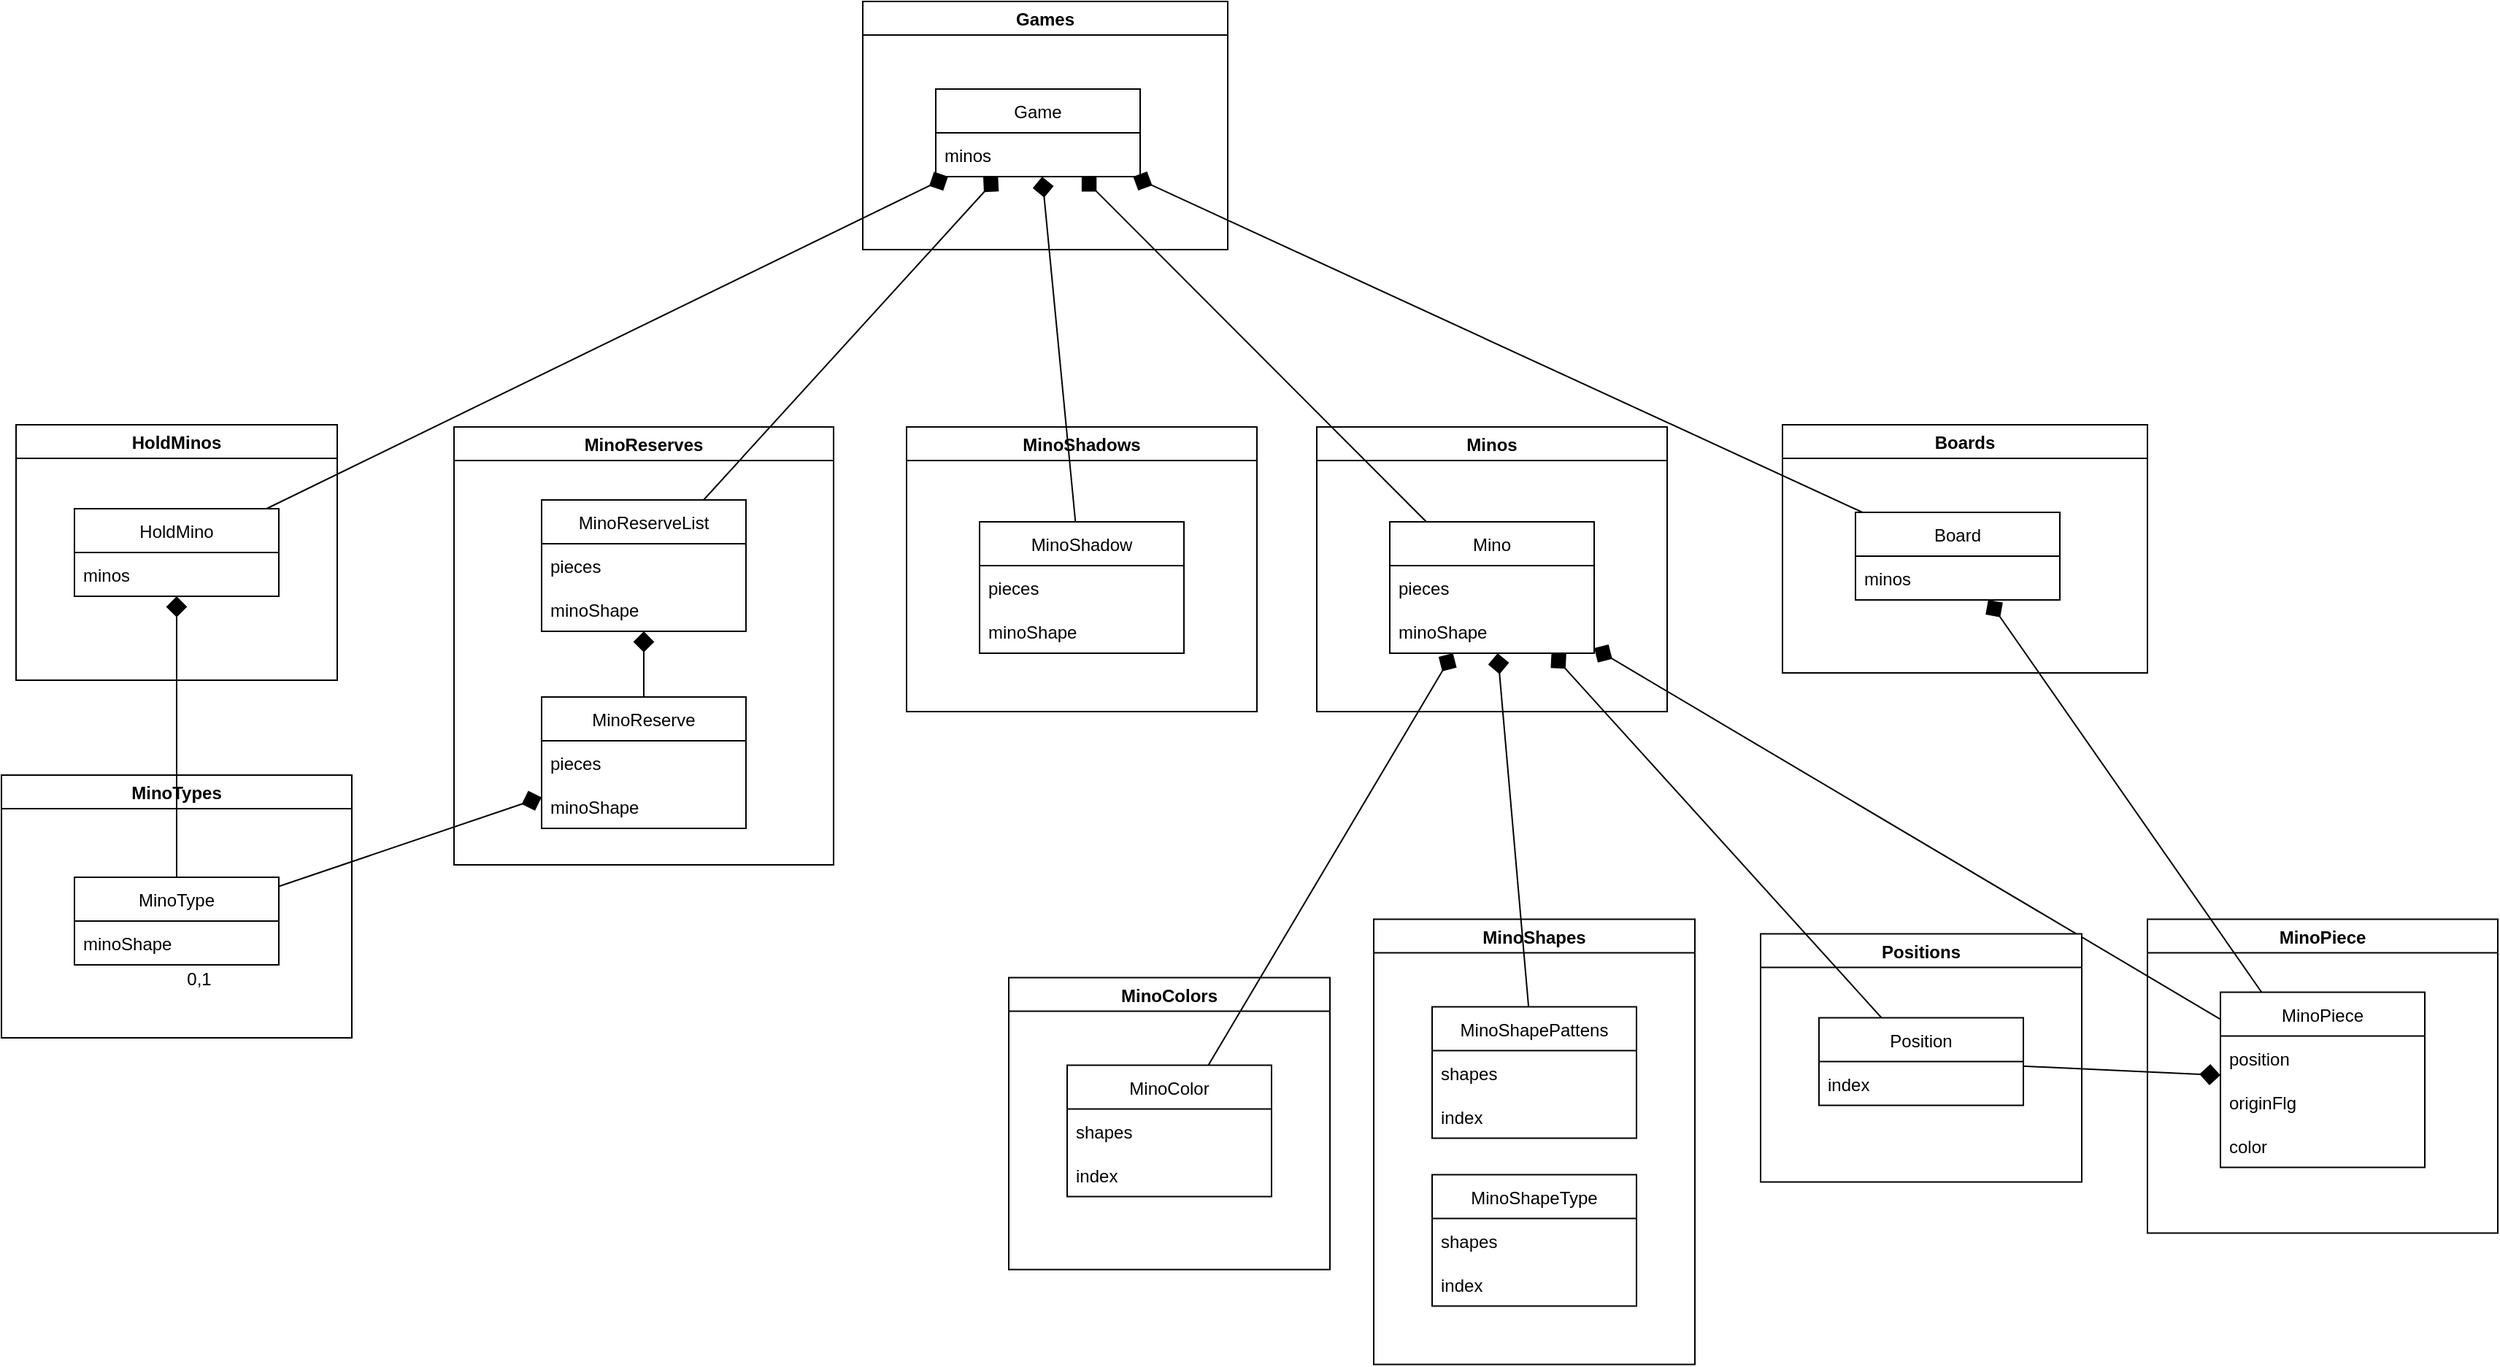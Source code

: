 <mxfile>
    <diagram id="fSDzdaiqiIrGswN6Lgxn" name="Page-2">
        <mxGraphModel dx="1629" dy="1070" grid="1" gridSize="10" guides="1" tooltips="1" connect="1" arrows="1" fold="1" page="1" pageScale="1" pageWidth="827" pageHeight="1169" math="0" shadow="0">
            <root>
                <mxCell id="vydhzJdUwcYbl4KOV0Tx-0"/>
                <mxCell id="vydhzJdUwcYbl4KOV0Tx-1" parent="vydhzJdUwcYbl4KOV0Tx-0"/>
                <mxCell id="0TNcD-d8OT3OA091DyvI-8" style="edgeStyle=none;html=1;endArrow=diamond;endFill=1;endSize=12;" parent="vydhzJdUwcYbl4KOV0Tx-1" source="2jhm1cyV669PDyRiHuix-45" target="0TNcD-d8OT3OA091DyvI-0" edge="1">
                    <mxGeometry relative="1" as="geometry">
                        <mxPoint x="1004.66" y="1116.25" as="sourcePoint"/>
                        <mxPoint x="1004.66" y="1056.25" as="targetPoint"/>
                    </mxGeometry>
                </mxCell>
                <mxCell id="0TNcD-d8OT3OA091DyvI-23" value="Minos" style="swimlane;" parent="vydhzJdUwcYbl4KOV0Tx-1" vertex="1">
                    <mxGeometry x="1001" y="401.5" width="240" height="195" as="geometry"/>
                </mxCell>
                <mxCell id="0TNcD-d8OT3OA091DyvI-0" value="Mino" style="swimlane;fontStyle=0;childLayout=stackLayout;horizontal=1;startSize=30;horizontalStack=0;resizeParent=1;resizeParentMax=0;resizeLast=0;collapsible=1;marginBottom=0;" parent="0TNcD-d8OT3OA091DyvI-23" vertex="1">
                    <mxGeometry x="50" y="65" width="140" height="90" as="geometry"/>
                </mxCell>
                <mxCell id="0TNcD-d8OT3OA091DyvI-1" value="pieces" style="text;strokeColor=none;fillColor=none;align=left;verticalAlign=middle;spacingLeft=4;spacingRight=4;overflow=hidden;points=[[0,0.5],[1,0.5]];portConstraint=eastwest;rotatable=0;" parent="0TNcD-d8OT3OA091DyvI-0" vertex="1">
                    <mxGeometry y="30" width="140" height="30" as="geometry"/>
                </mxCell>
                <mxCell id="0TNcD-d8OT3OA091DyvI-2" value="minoShape" style="text;strokeColor=none;fillColor=none;align=left;verticalAlign=middle;spacingLeft=4;spacingRight=4;overflow=hidden;points=[[0,0.5],[1,0.5]];portConstraint=eastwest;rotatable=0;" parent="0TNcD-d8OT3OA091DyvI-0" vertex="1">
                    <mxGeometry y="60" width="140" height="30" as="geometry"/>
                </mxCell>
                <mxCell id="2jhm1cyV669PDyRiHuix-4" value="Boards" style="swimlane;" parent="vydhzJdUwcYbl4KOV0Tx-1" vertex="1">
                    <mxGeometry x="1320" y="400" width="250" height="170" as="geometry"/>
                </mxCell>
                <mxCell id="2jhm1cyV669PDyRiHuix-0" value="Board" style="swimlane;fontStyle=0;childLayout=stackLayout;horizontal=1;startSize=30;horizontalStack=0;resizeParent=1;resizeParentMax=0;resizeLast=0;collapsible=1;marginBottom=0;" parent="2jhm1cyV669PDyRiHuix-4" vertex="1">
                    <mxGeometry x="50" y="60" width="140" height="60" as="geometry">
                        <mxRectangle x="190" y="250" width="60" height="30" as="alternateBounds"/>
                    </mxGeometry>
                </mxCell>
                <mxCell id="2jhm1cyV669PDyRiHuix-1" value="minos" style="text;strokeColor=none;fillColor=none;align=left;verticalAlign=middle;spacingLeft=4;spacingRight=4;overflow=hidden;points=[[0,0.5],[1,0.5]];portConstraint=eastwest;rotatable=0;" parent="2jhm1cyV669PDyRiHuix-0" vertex="1">
                    <mxGeometry y="30" width="140" height="30" as="geometry"/>
                </mxCell>
                <mxCell id="2jhm1cyV669PDyRiHuix-9" value="HoldMinos" style="swimlane;" parent="vydhzJdUwcYbl4KOV0Tx-1" vertex="1">
                    <mxGeometry x="110" y="400" width="220" height="175" as="geometry"/>
                </mxCell>
                <mxCell id="2jhm1cyV669PDyRiHuix-10" value="HoldMino" style="swimlane;fontStyle=0;childLayout=stackLayout;horizontal=1;startSize=30;horizontalStack=0;resizeParent=1;resizeParentMax=0;resizeLast=0;collapsible=1;marginBottom=0;" parent="2jhm1cyV669PDyRiHuix-9" vertex="1">
                    <mxGeometry x="40" y="57.5" width="140" height="60" as="geometry">
                        <mxRectangle x="190" y="250" width="60" height="30" as="alternateBounds"/>
                    </mxGeometry>
                </mxCell>
                <mxCell id="2jhm1cyV669PDyRiHuix-11" value="minos" style="text;strokeColor=none;fillColor=none;align=left;verticalAlign=middle;spacingLeft=4;spacingRight=4;overflow=hidden;points=[[0,0.5],[1,0.5]];portConstraint=eastwest;rotatable=0;" parent="2jhm1cyV669PDyRiHuix-10" vertex="1">
                    <mxGeometry y="30" width="140" height="30" as="geometry"/>
                </mxCell>
                <mxCell id="2jhm1cyV669PDyRiHuix-12" value="MinoShapes" style="swimlane;" parent="vydhzJdUwcYbl4KOV0Tx-1" vertex="1">
                    <mxGeometry x="1040" y="738.75" width="220" height="305" as="geometry"/>
                </mxCell>
                <mxCell id="2jhm1cyV669PDyRiHuix-14" value="MinoShapePattens" style="swimlane;fontStyle=0;childLayout=stackLayout;horizontal=1;startSize=30;horizontalStack=0;resizeParent=1;resizeParentMax=0;resizeLast=0;collapsible=1;marginBottom=0;" parent="2jhm1cyV669PDyRiHuix-12" vertex="1">
                    <mxGeometry x="40" y="60" width="140" height="90" as="geometry"/>
                </mxCell>
                <mxCell id="2jhm1cyV669PDyRiHuix-15" value="shapes" style="text;strokeColor=none;fillColor=none;align=left;verticalAlign=middle;spacingLeft=4;spacingRight=4;overflow=hidden;points=[[0,0.5],[1,0.5]];portConstraint=eastwest;rotatable=0;" parent="2jhm1cyV669PDyRiHuix-14" vertex="1">
                    <mxGeometry y="30" width="140" height="30" as="geometry"/>
                </mxCell>
                <mxCell id="2jhm1cyV669PDyRiHuix-16" value="index" style="text;strokeColor=none;fillColor=none;align=left;verticalAlign=middle;spacingLeft=4;spacingRight=4;overflow=hidden;points=[[0,0.5],[1,0.5]];portConstraint=eastwest;rotatable=0;" parent="2jhm1cyV669PDyRiHuix-14" vertex="1">
                    <mxGeometry y="60" width="140" height="30" as="geometry"/>
                </mxCell>
                <mxCell id="2jhm1cyV669PDyRiHuix-17" value="MinoShapeType" style="swimlane;fontStyle=0;childLayout=stackLayout;horizontal=1;startSize=30;horizontalStack=0;resizeParent=1;resizeParentMax=0;resizeLast=0;collapsible=1;marginBottom=0;" parent="2jhm1cyV669PDyRiHuix-12" vertex="1">
                    <mxGeometry x="40" y="175" width="140" height="90" as="geometry"/>
                </mxCell>
                <mxCell id="2jhm1cyV669PDyRiHuix-18" value="shapes" style="text;strokeColor=none;fillColor=none;align=left;verticalAlign=middle;spacingLeft=4;spacingRight=4;overflow=hidden;points=[[0,0.5],[1,0.5]];portConstraint=eastwest;rotatable=0;" parent="2jhm1cyV669PDyRiHuix-17" vertex="1">
                    <mxGeometry y="30" width="140" height="30" as="geometry"/>
                </mxCell>
                <mxCell id="2jhm1cyV669PDyRiHuix-19" value="index" style="text;strokeColor=none;fillColor=none;align=left;verticalAlign=middle;spacingLeft=4;spacingRight=4;overflow=hidden;points=[[0,0.5],[1,0.5]];portConstraint=eastwest;rotatable=0;" parent="2jhm1cyV669PDyRiHuix-17" vertex="1">
                    <mxGeometry y="60" width="140" height="30" as="geometry"/>
                </mxCell>
                <mxCell id="2jhm1cyV669PDyRiHuix-20" value="MinoColors" style="swimlane;" parent="vydhzJdUwcYbl4KOV0Tx-1" vertex="1">
                    <mxGeometry x="790" y="778.75" width="220" height="200" as="geometry"/>
                </mxCell>
                <mxCell id="2jhm1cyV669PDyRiHuix-21" value="MinoColor" style="swimlane;fontStyle=0;childLayout=stackLayout;horizontal=1;startSize=30;horizontalStack=0;resizeParent=1;resizeParentMax=0;resizeLast=0;collapsible=1;marginBottom=0;" parent="2jhm1cyV669PDyRiHuix-20" vertex="1">
                    <mxGeometry x="40" y="60" width="140" height="90" as="geometry"/>
                </mxCell>
                <mxCell id="2jhm1cyV669PDyRiHuix-22" value="shapes" style="text;strokeColor=none;fillColor=none;align=left;verticalAlign=middle;spacingLeft=4;spacingRight=4;overflow=hidden;points=[[0,0.5],[1,0.5]];portConstraint=eastwest;rotatable=0;" parent="2jhm1cyV669PDyRiHuix-21" vertex="1">
                    <mxGeometry y="30" width="140" height="30" as="geometry"/>
                </mxCell>
                <mxCell id="2jhm1cyV669PDyRiHuix-23" value="index" style="text;strokeColor=none;fillColor=none;align=left;verticalAlign=middle;spacingLeft=4;spacingRight=4;overflow=hidden;points=[[0,0.5],[1,0.5]];portConstraint=eastwest;rotatable=0;" parent="2jhm1cyV669PDyRiHuix-21" vertex="1">
                    <mxGeometry y="60" width="140" height="30" as="geometry"/>
                </mxCell>
                <mxCell id="2jhm1cyV669PDyRiHuix-34" value="Positions" style="swimlane;" parent="vydhzJdUwcYbl4KOV0Tx-1" vertex="1">
                    <mxGeometry x="1305" y="748.75" width="220" height="170" as="geometry"/>
                </mxCell>
                <mxCell id="2jhm1cyV669PDyRiHuix-35" value="Position" style="swimlane;fontStyle=0;childLayout=stackLayout;horizontal=1;startSize=30;horizontalStack=0;resizeParent=1;resizeParentMax=0;resizeLast=0;collapsible=1;marginBottom=0;" parent="2jhm1cyV669PDyRiHuix-34" vertex="1">
                    <mxGeometry x="40" y="57.5" width="140" height="60" as="geometry"/>
                </mxCell>
                <mxCell id="2jhm1cyV669PDyRiHuix-37" value="index" style="text;strokeColor=none;fillColor=none;align=left;verticalAlign=middle;spacingLeft=4;spacingRight=4;overflow=hidden;points=[[0,0.5],[1,0.5]];portConstraint=eastwest;rotatable=0;" parent="2jhm1cyV669PDyRiHuix-35" vertex="1">
                    <mxGeometry y="30" width="140" height="30" as="geometry"/>
                </mxCell>
                <mxCell id="2jhm1cyV669PDyRiHuix-41" value="MinoPiece" style="swimlane;" parent="vydhzJdUwcYbl4KOV0Tx-1" vertex="1">
                    <mxGeometry x="1570" y="738.75" width="240" height="215" as="geometry"/>
                </mxCell>
                <mxCell id="2jhm1cyV669PDyRiHuix-45" value="MinoPiece" style="swimlane;fontStyle=0;childLayout=stackLayout;horizontal=1;startSize=30;horizontalStack=0;resizeParent=1;resizeParentMax=0;resizeLast=0;collapsible=1;marginBottom=0;" parent="2jhm1cyV669PDyRiHuix-41" vertex="1">
                    <mxGeometry x="50" y="50" width="140" height="120" as="geometry"/>
                </mxCell>
                <mxCell id="2jhm1cyV669PDyRiHuix-46" value="position" style="text;strokeColor=none;fillColor=none;align=left;verticalAlign=middle;spacingLeft=4;spacingRight=4;overflow=hidden;points=[[0,0.5],[1,0.5]];portConstraint=eastwest;rotatable=0;" parent="2jhm1cyV669PDyRiHuix-45" vertex="1">
                    <mxGeometry y="30" width="140" height="30" as="geometry"/>
                </mxCell>
                <mxCell id="2jhm1cyV669PDyRiHuix-47" value="originFlg" style="text;strokeColor=none;fillColor=none;align=left;verticalAlign=middle;spacingLeft=4;spacingRight=4;overflow=hidden;points=[[0,0.5],[1,0.5]];portConstraint=eastwest;rotatable=0;" parent="2jhm1cyV669PDyRiHuix-45" vertex="1">
                    <mxGeometry y="60" width="140" height="30" as="geometry"/>
                </mxCell>
                <mxCell id="2jhm1cyV669PDyRiHuix-48" value="color" style="text;strokeColor=none;fillColor=none;align=left;verticalAlign=middle;spacingLeft=4;spacingRight=4;overflow=hidden;points=[[0,0.5],[1,0.5]];portConstraint=eastwest;rotatable=0;" parent="2jhm1cyV669PDyRiHuix-45" vertex="1">
                    <mxGeometry y="90" width="140" height="30" as="geometry"/>
                </mxCell>
                <mxCell id="2jhm1cyV669PDyRiHuix-50" style="edgeStyle=none;html=1;endArrow=diamond;endFill=1;endSize=12;" parent="vydhzJdUwcYbl4KOV0Tx-1" source="2jhm1cyV669PDyRiHuix-45" target="2jhm1cyV669PDyRiHuix-0" edge="1">
                    <mxGeometry relative="1" as="geometry">
                        <mxPoint x="685" y="1193.75" as="sourcePoint"/>
                        <mxPoint x="865" y="1193.75" as="targetPoint"/>
                    </mxGeometry>
                </mxCell>
                <mxCell id="2jhm1cyV669PDyRiHuix-54" style="edgeStyle=none;html=1;endArrow=diamond;endFill=1;endSize=12;" parent="vydhzJdUwcYbl4KOV0Tx-1" source="2jhm1cyV669PDyRiHuix-35" target="0TNcD-d8OT3OA091DyvI-0" edge="1">
                    <mxGeometry relative="1" as="geometry">
                        <mxPoint x="915" y="1098.75" as="sourcePoint"/>
                        <mxPoint x="765" y="1278.75" as="targetPoint"/>
                    </mxGeometry>
                </mxCell>
                <mxCell id="2jhm1cyV669PDyRiHuix-55" style="edgeStyle=none;html=1;endArrow=diamond;endFill=1;endSize=12;" parent="vydhzJdUwcYbl4KOV0Tx-1" source="2jhm1cyV669PDyRiHuix-21" target="0TNcD-d8OT3OA091DyvI-0" edge="1">
                    <mxGeometry relative="1" as="geometry">
                        <mxPoint x="685" y="1379.917" as="sourcePoint"/>
                        <mxPoint x="775" y="1398.75" as="targetPoint"/>
                    </mxGeometry>
                </mxCell>
                <mxCell id="2jhm1cyV669PDyRiHuix-56" style="edgeStyle=none;html=1;endArrow=diamond;endFill=1;endSize=12;" parent="vydhzJdUwcYbl4KOV0Tx-1" source="2jhm1cyV669PDyRiHuix-14" target="0TNcD-d8OT3OA091DyvI-0" edge="1">
                    <mxGeometry relative="1" as="geometry">
                        <mxPoint x="685" y="1397.785" as="sourcePoint"/>
                        <mxPoint x="705" y="1528.75" as="targetPoint"/>
                    </mxGeometry>
                </mxCell>
                <mxCell id="2jhm1cyV669PDyRiHuix-58" value="MinoReserves" style="swimlane;" parent="vydhzJdUwcYbl4KOV0Tx-1" vertex="1">
                    <mxGeometry x="410" y="401.5" width="260" height="300" as="geometry"/>
                </mxCell>
                <mxCell id="2jhm1cyV669PDyRiHuix-60" value="MinoReserve" style="swimlane;fontStyle=0;childLayout=stackLayout;horizontal=1;startSize=30;horizontalStack=0;resizeParent=1;resizeParentMax=0;resizeLast=0;collapsible=1;marginBottom=0;" parent="2jhm1cyV669PDyRiHuix-58" vertex="1">
                    <mxGeometry x="60" y="185" width="140" height="90" as="geometry"/>
                </mxCell>
                <mxCell id="2jhm1cyV669PDyRiHuix-61" value="pieces" style="text;strokeColor=none;fillColor=none;align=left;verticalAlign=middle;spacingLeft=4;spacingRight=4;overflow=hidden;points=[[0,0.5],[1,0.5]];portConstraint=eastwest;rotatable=0;" parent="2jhm1cyV669PDyRiHuix-60" vertex="1">
                    <mxGeometry y="30" width="140" height="30" as="geometry"/>
                </mxCell>
                <mxCell id="2jhm1cyV669PDyRiHuix-62" value="minoShape" style="text;strokeColor=none;fillColor=none;align=left;verticalAlign=middle;spacingLeft=4;spacingRight=4;overflow=hidden;points=[[0,0.5],[1,0.5]];portConstraint=eastwest;rotatable=0;" parent="2jhm1cyV669PDyRiHuix-60" vertex="1">
                    <mxGeometry y="60" width="140" height="30" as="geometry"/>
                </mxCell>
                <mxCell id="2jhm1cyV669PDyRiHuix-63" value="MinoReserveList" style="swimlane;fontStyle=0;childLayout=stackLayout;horizontal=1;startSize=30;horizontalStack=0;resizeParent=1;resizeParentMax=0;resizeLast=0;collapsible=1;marginBottom=0;" parent="2jhm1cyV669PDyRiHuix-58" vertex="1">
                    <mxGeometry x="60" y="50" width="140" height="90" as="geometry"/>
                </mxCell>
                <mxCell id="2jhm1cyV669PDyRiHuix-64" value="pieces" style="text;strokeColor=none;fillColor=none;align=left;verticalAlign=middle;spacingLeft=4;spacingRight=4;overflow=hidden;points=[[0,0.5],[1,0.5]];portConstraint=eastwest;rotatable=0;" parent="2jhm1cyV669PDyRiHuix-63" vertex="1">
                    <mxGeometry y="30" width="140" height="30" as="geometry"/>
                </mxCell>
                <mxCell id="2jhm1cyV669PDyRiHuix-65" value="minoShape" style="text;strokeColor=none;fillColor=none;align=left;verticalAlign=middle;spacingLeft=4;spacingRight=4;overflow=hidden;points=[[0,0.5],[1,0.5]];portConstraint=eastwest;rotatable=0;" parent="2jhm1cyV669PDyRiHuix-63" vertex="1">
                    <mxGeometry y="60" width="140" height="30" as="geometry"/>
                </mxCell>
                <mxCell id="2jhm1cyV669PDyRiHuix-66" style="edgeStyle=none;html=1;endArrow=diamond;endFill=1;endSize=12;" parent="2jhm1cyV669PDyRiHuix-58" source="2jhm1cyV669PDyRiHuix-60" target="2jhm1cyV669PDyRiHuix-63" edge="1">
                    <mxGeometry relative="1" as="geometry">
                        <mxPoint x="210" y="-141.613" as="sourcePoint"/>
                        <mxPoint x="380" y="-48.387" as="targetPoint"/>
                    </mxGeometry>
                </mxCell>
                <mxCell id="2jhm1cyV669PDyRiHuix-68" value="MinoTypes" style="swimlane;" parent="vydhzJdUwcYbl4KOV0Tx-1" vertex="1">
                    <mxGeometry x="100" y="640" width="240" height="180" as="geometry"/>
                </mxCell>
                <mxCell id="2jhm1cyV669PDyRiHuix-72" value="MinoType" style="swimlane;fontStyle=0;childLayout=stackLayout;horizontal=1;startSize=30;horizontalStack=0;resizeParent=1;resizeParentMax=0;resizeLast=0;collapsible=1;marginBottom=0;" parent="2jhm1cyV669PDyRiHuix-68" vertex="1">
                    <mxGeometry x="50" y="70" width="140" height="60" as="geometry"/>
                </mxCell>
                <mxCell id="2jhm1cyV669PDyRiHuix-74" value="minoShape" style="text;strokeColor=none;fillColor=none;align=left;verticalAlign=middle;spacingLeft=4;spacingRight=4;overflow=hidden;points=[[0,0.5],[1,0.5]];portConstraint=eastwest;rotatable=0;" parent="2jhm1cyV669PDyRiHuix-72" vertex="1">
                    <mxGeometry y="30" width="140" height="30" as="geometry"/>
                </mxCell>
                <mxCell id="2jhm1cyV669PDyRiHuix-89" value="0,1" style="text;html=1;align=center;verticalAlign=middle;resizable=0;points=[];autosize=1;strokeColor=none;fillColor=none;" parent="2jhm1cyV669PDyRiHuix-68" vertex="1">
                    <mxGeometry x="120" y="130" width="30" height="20" as="geometry"/>
                </mxCell>
                <mxCell id="2jhm1cyV669PDyRiHuix-77" style="edgeStyle=none;html=1;endArrow=diamond;endFill=1;endSize=12;" parent="vydhzJdUwcYbl4KOV0Tx-1" source="2jhm1cyV669PDyRiHuix-72" target="2jhm1cyV669PDyRiHuix-60" edge="1">
                    <mxGeometry relative="1" as="geometry">
                        <mxPoint x="115" y="1605" as="sourcePoint"/>
                        <mxPoint x="405" y="1660" as="targetPoint"/>
                    </mxGeometry>
                </mxCell>
                <mxCell id="2jhm1cyV669PDyRiHuix-82" style="edgeStyle=none;html=1;endArrow=diamond;endFill=1;endSize=12;" parent="vydhzJdUwcYbl4KOV0Tx-1" source="2jhm1cyV669PDyRiHuix-35" target="2jhm1cyV669PDyRiHuix-45" edge="1">
                    <mxGeometry relative="1" as="geometry">
                        <mxPoint x="892.368" y="1158.75" as="sourcePoint"/>
                        <mxPoint x="663.947" y="1368.75" as="targetPoint"/>
                    </mxGeometry>
                </mxCell>
                <mxCell id="2jhm1cyV669PDyRiHuix-84" style="edgeStyle=none;html=1;endArrow=diamond;endFill=1;endSize=12;" parent="vydhzJdUwcYbl4KOV0Tx-1" source="2jhm1cyV669PDyRiHuix-72" target="2jhm1cyV669PDyRiHuix-10" edge="1">
                    <mxGeometry relative="1" as="geometry">
                        <mxPoint x="525" y="1668.824" as="sourcePoint"/>
                        <mxPoint x="325" y="1751.176" as="targetPoint"/>
                    </mxGeometry>
                </mxCell>
                <mxCell id="80-kR5OrT3eD82mCVruA-0" value="Games" style="swimlane;" vertex="1" parent="vydhzJdUwcYbl4KOV0Tx-1">
                    <mxGeometry x="690" y="110" width="250" height="170" as="geometry"/>
                </mxCell>
                <mxCell id="80-kR5OrT3eD82mCVruA-1" value="Game" style="swimlane;fontStyle=0;childLayout=stackLayout;horizontal=1;startSize=30;horizontalStack=0;resizeParent=1;resizeParentMax=0;resizeLast=0;collapsible=1;marginBottom=0;" vertex="1" parent="80-kR5OrT3eD82mCVruA-0">
                    <mxGeometry x="50" y="60" width="140" height="60" as="geometry">
                        <mxRectangle x="190" y="250" width="60" height="30" as="alternateBounds"/>
                    </mxGeometry>
                </mxCell>
                <mxCell id="80-kR5OrT3eD82mCVruA-2" value="minos" style="text;strokeColor=none;fillColor=none;align=left;verticalAlign=middle;spacingLeft=4;spacingRight=4;overflow=hidden;points=[[0,0.5],[1,0.5]];portConstraint=eastwest;rotatable=0;" vertex="1" parent="80-kR5OrT3eD82mCVruA-1">
                    <mxGeometry y="30" width="140" height="30" as="geometry"/>
                </mxCell>
                <mxCell id="80-kR5OrT3eD82mCVruA-4" style="edgeStyle=none;html=1;endArrow=diamond;endFill=1;endSize=12;" edge="1" parent="vydhzJdUwcYbl4KOV0Tx-1" source="2jhm1cyV669PDyRiHuix-0" target="80-kR5OrT3eD82mCVruA-1">
                    <mxGeometry relative="1" as="geometry">
                        <mxPoint x="660" y="380" as="sourcePoint"/>
                        <mxPoint x="660" y="210" as="targetPoint"/>
                    </mxGeometry>
                </mxCell>
                <mxCell id="80-kR5OrT3eD82mCVruA-5" style="edgeStyle=none;html=1;endArrow=diamond;endFill=1;endSize=12;" edge="1" parent="vydhzJdUwcYbl4KOV0Tx-1" source="0TNcD-d8OT3OA091DyvI-0" target="80-kR5OrT3eD82mCVruA-1">
                    <mxGeometry relative="1" as="geometry">
                        <mxPoint x="590" y="197.949" as="sourcePoint"/>
                        <mxPoint x="340" y="262.051" as="targetPoint"/>
                    </mxGeometry>
                </mxCell>
                <mxCell id="80-kR5OrT3eD82mCVruA-6" style="edgeStyle=none;html=1;endArrow=diamond;endFill=1;endSize=12;" edge="1" parent="vydhzJdUwcYbl4KOV0Tx-1" source="2jhm1cyV669PDyRiHuix-63" target="80-kR5OrT3eD82mCVruA-1">
                    <mxGeometry relative="1" as="geometry">
                        <mxPoint x="601.062" y="680" as="sourcePoint"/>
                        <mxPoint x="329.292" y="472.5" as="targetPoint"/>
                    </mxGeometry>
                </mxCell>
                <mxCell id="80-kR5OrT3eD82mCVruA-10" style="edgeStyle=none;html=1;endArrow=diamond;endFill=1;endSize=12;" edge="1" parent="vydhzJdUwcYbl4KOV0Tx-1" source="2jhm1cyV669PDyRiHuix-10" target="80-kR5OrT3eD82mCVruA-1">
                    <mxGeometry relative="1" as="geometry">
                        <mxPoint x="612.584" y="387.5" as="sourcePoint"/>
                        <mxPoint x="784.944" y="240" as="targetPoint"/>
                    </mxGeometry>
                </mxCell>
                <mxCell id="80-kR5OrT3eD82mCVruA-19" value="MinoShadows" style="swimlane;" vertex="1" parent="vydhzJdUwcYbl4KOV0Tx-1">
                    <mxGeometry x="720" y="401.5" width="240" height="195" as="geometry"/>
                </mxCell>
                <mxCell id="80-kR5OrT3eD82mCVruA-20" value="MinoShadow" style="swimlane;fontStyle=0;childLayout=stackLayout;horizontal=1;startSize=30;horizontalStack=0;resizeParent=1;resizeParentMax=0;resizeLast=0;collapsible=1;marginBottom=0;" vertex="1" parent="80-kR5OrT3eD82mCVruA-19">
                    <mxGeometry x="50" y="65" width="140" height="90" as="geometry"/>
                </mxCell>
                <mxCell id="80-kR5OrT3eD82mCVruA-21" value="pieces" style="text;strokeColor=none;fillColor=none;align=left;verticalAlign=middle;spacingLeft=4;spacingRight=4;overflow=hidden;points=[[0,0.5],[1,0.5]];portConstraint=eastwest;rotatable=0;" vertex="1" parent="80-kR5OrT3eD82mCVruA-20">
                    <mxGeometry y="30" width="140" height="30" as="geometry"/>
                </mxCell>
                <mxCell id="80-kR5OrT3eD82mCVruA-22" value="minoShape" style="text;strokeColor=none;fillColor=none;align=left;verticalAlign=middle;spacingLeft=4;spacingRight=4;overflow=hidden;points=[[0,0.5],[1,0.5]];portConstraint=eastwest;rotatable=0;" vertex="1" parent="80-kR5OrT3eD82mCVruA-20">
                    <mxGeometry y="60" width="140" height="30" as="geometry"/>
                </mxCell>
                <mxCell id="80-kR5OrT3eD82mCVruA-23" style="edgeStyle=none;html=1;endArrow=diamond;endFill=1;endSize=12;" edge="1" parent="vydhzJdUwcYbl4KOV0Tx-1" source="80-kR5OrT3eD82mCVruA-20" target="80-kR5OrT3eD82mCVruA-1">
                    <mxGeometry relative="1" as="geometry">
                        <mxPoint x="1086.072" y="476.5" as="sourcePoint"/>
                        <mxPoint x="849.952" y="240" as="targetPoint"/>
                    </mxGeometry>
                </mxCell>
            </root>
        </mxGraphModel>
    </diagram>
</mxfile>